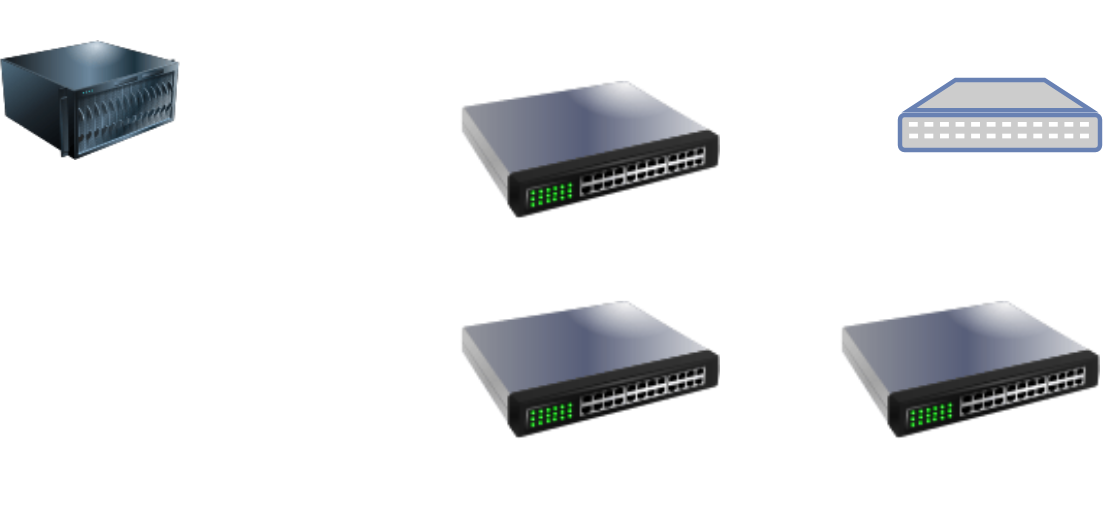 <mxfile version="24.8.6">
  <diagram id="a45cf8ec-cd66-6f27-3ac3-be6e809c9e4a" name="Page-1">
    <mxGraphModel dx="1247" dy="649" grid="1" gridSize="10" guides="1" tooltips="1" connect="1" arrows="1" fold="1" page="1" pageScale="1" pageWidth="827" pageHeight="1169" background="none" math="0" shadow="0">
      <root>
        <mxCell id="0" />
        <mxCell id="1" parent="0" />
        <mxCell id="1Bmn15SIl-yNo8UjpxIB-174" value="" style="image;html=1;image=img/lib/clip_art/computers/Server_128x128.png" vertex="1" parent="1">
          <mxGeometry x="40" y="40" width="90" height="60" as="geometry" />
        </mxCell>
        <mxCell id="1Bmn15SIl-yNo8UjpxIB-176" value="" style="image;html=1;image=img/lib/clip_art/networking/Switch_128x128.png" vertex="1" parent="1">
          <mxGeometry x="270" y="20" width="130" height="150" as="geometry" />
        </mxCell>
        <mxCell id="1Bmn15SIl-yNo8UjpxIB-177" value="" style="image;html=1;image=img/lib/clip_art/networking/Switch_128x128.png" vertex="1" parent="1">
          <mxGeometry x="270" y="130" width="130" height="150" as="geometry" />
        </mxCell>
        <mxCell id="1Bmn15SIl-yNo8UjpxIB-178" value="" style="image;html=1;image=img/lib/clip_art/networking/Switch_128x128.png" vertex="1" parent="1">
          <mxGeometry x="460" y="130" width="130" height="150" as="geometry" />
        </mxCell>
        <mxCell id="1Bmn15SIl-yNo8UjpxIB-179" value="" style="fontColor=#0066CC;verticalAlign=top;verticalLabelPosition=bottom;labelPosition=center;align=center;html=1;outlineConnect=0;fillColor=#CCCCCC;strokeColor=#6881B3;gradientColor=none;gradientDirection=north;strokeWidth=2;shape=mxgraph.networks.patch_panel;" vertex="1" parent="1">
          <mxGeometry x="490" y="60" width="100" height="35" as="geometry" />
        </mxCell>
      </root>
    </mxGraphModel>
  </diagram>
</mxfile>
